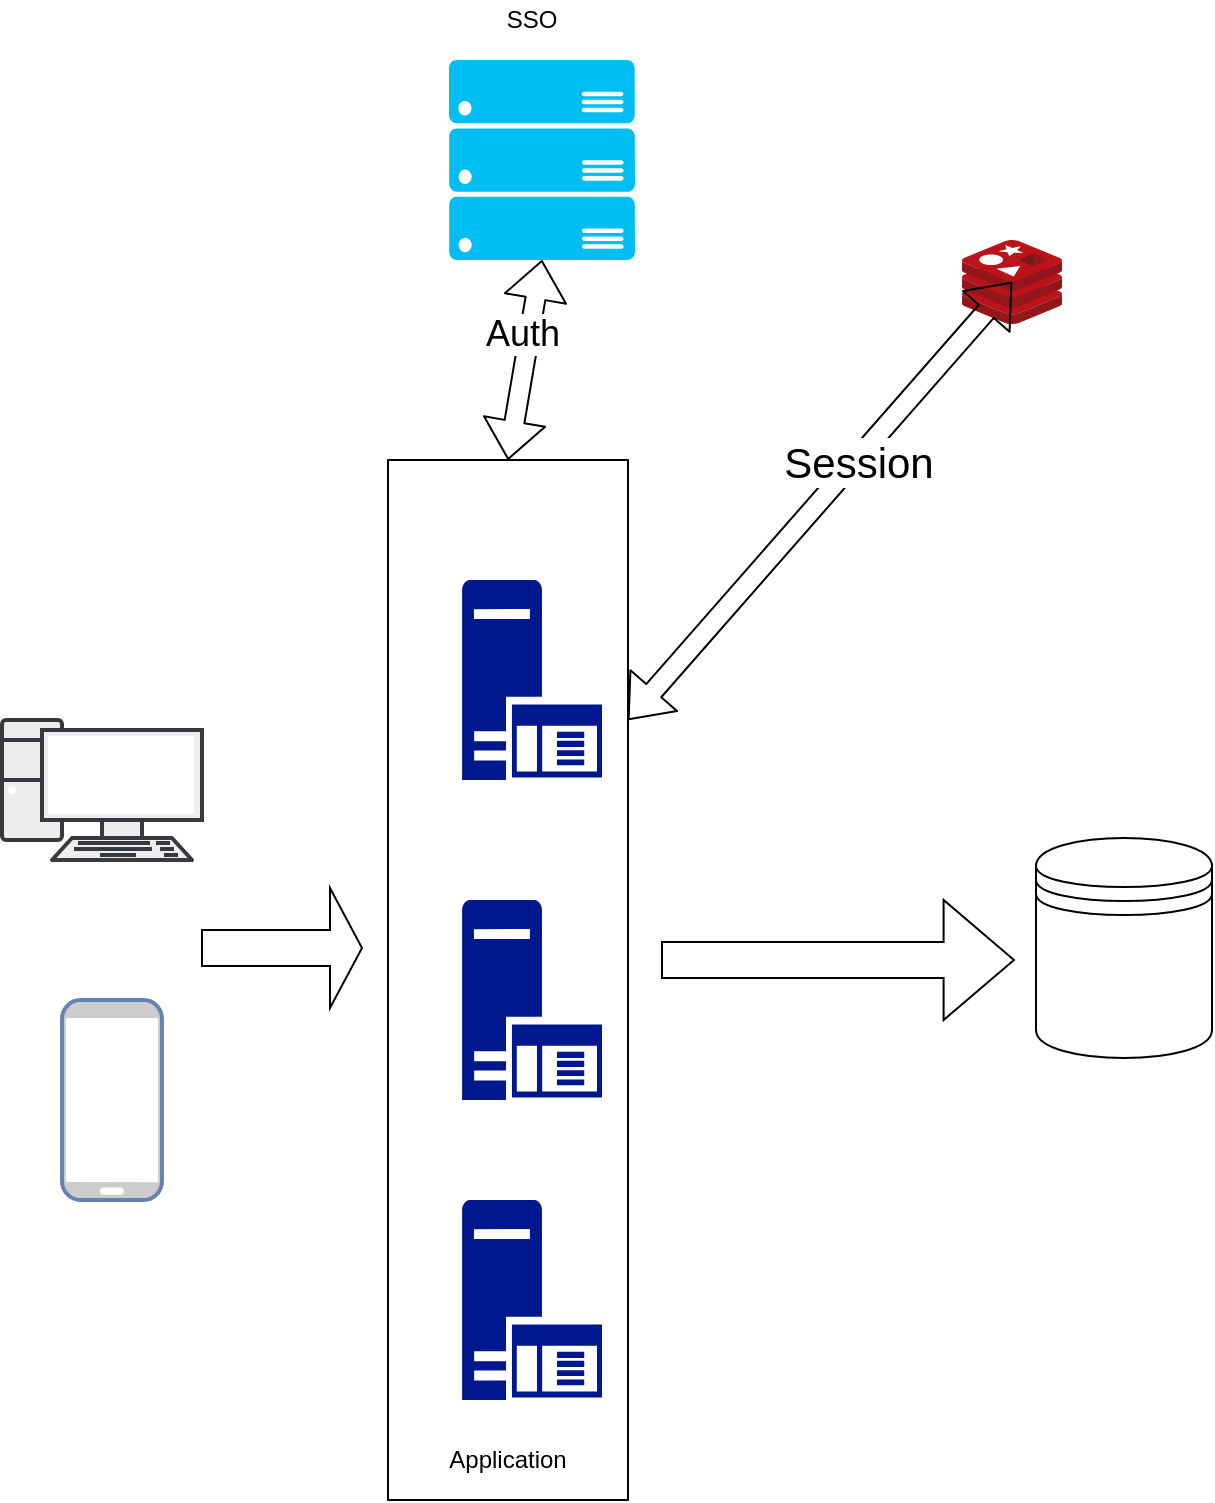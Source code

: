 <mxfile version="10.6.6" type="github"><diagram id="ZWoYe4gkFqTHHnjvujYn" name="ç¬¬ 1 é¡µ"><mxGraphModel dx="1394" dy="772" grid="1" gridSize="11" guides="1" tooltips="1" connect="1" arrows="1" fold="1" page="1" pageScale="1" pageWidth="827" pageHeight="1169" math="0" shadow="0"><root><mxCell id="0"/><mxCell id="1" parent="0"/><mxCell id="-pkW68b1qj5BoRK8Wv4L-8" value="" style="rounded=0;whiteSpace=wrap;html=1;" parent="1" vertex="1"><mxGeometry x="303" y="240" width="120" height="520" as="geometry"/></mxCell><mxCell id="-pkW68b1qj5BoRK8Wv4L-1" value="" style="verticalAlign=top;verticalLabelPosition=bottom;labelPosition=center;align=center;html=1;outlineConnect=0;fillColor=#eeeeee;strokeColor=#36393d;gradientDirection=north;strokeWidth=2;shape=mxgraph.networks.pc;" parent="1" vertex="1"><mxGeometry x="110" y="370" width="100" height="70" as="geometry"/></mxCell><mxCell id="-pkW68b1qj5BoRK8Wv4L-2" value="" style="fontColor=#0066CC;verticalAlign=top;verticalLabelPosition=bottom;labelPosition=center;align=center;html=1;outlineConnect=0;fillColor=#CCCCCC;strokeColor=#6881B3;gradientColor=none;gradientDirection=north;strokeWidth=2;shape=mxgraph.networks.mobile;" parent="1" vertex="1"><mxGeometry x="140" y="510" width="50" height="100" as="geometry"/></mxCell><mxCell id="-pkW68b1qj5BoRK8Wv4L-4" value="" style="shadow=0;dashed=0;html=1;strokeColor=none;labelPosition=center;verticalLabelPosition=bottom;verticalAlign=top;align=center;shape=mxgraph.mscae.enterprise.application_server;fillColor=#00188D;" parent="1" vertex="1"><mxGeometry x="340" y="300" width="70" height="100" as="geometry"/></mxCell><mxCell id="-pkW68b1qj5BoRK8Wv4L-6" value="" style="shadow=0;dashed=0;html=1;strokeColor=none;labelPosition=center;verticalLabelPosition=bottom;verticalAlign=top;align=center;shape=mxgraph.mscae.enterprise.application_server;fillColor=#00188D;" parent="1" vertex="1"><mxGeometry x="340" y="460" width="70" height="100" as="geometry"/></mxCell><mxCell id="-pkW68b1qj5BoRK8Wv4L-7" value="" style="shadow=0;dashed=0;html=1;strokeColor=none;labelPosition=center;verticalLabelPosition=bottom;verticalAlign=top;align=center;shape=mxgraph.mscae.enterprise.application_server;fillColor=#00188D;" parent="1" vertex="1"><mxGeometry x="340" y="610" width="70" height="100" as="geometry"/></mxCell><mxCell id="-pkW68b1qj5BoRK8Wv4L-11" value="" style="verticalLabelPosition=bottom;html=1;verticalAlign=top;align=center;strokeColor=none;fillColor=#00BEF2;shape=mxgraph.azure.server_rack;" parent="1" vertex="1"><mxGeometry x="333.5" y="40" width="93" height="100" as="geometry"/></mxCell><mxCell id="-pkW68b1qj5BoRK8Wv4L-12" value="Application" style="text;html=1;strokeColor=none;fillColor=none;align=center;verticalAlign=middle;whiteSpace=wrap;rounded=0;" parent="1" vertex="1"><mxGeometry x="343" y="730" width="40" height="20" as="geometry"/></mxCell><mxCell id="-pkW68b1qj5BoRK8Wv4L-13" value="SSO" style="text;html=1;strokeColor=none;fillColor=none;align=center;verticalAlign=middle;whiteSpace=wrap;rounded=0;" parent="1" vertex="1"><mxGeometry x="355" y="10" width="40" height="20" as="geometry"/></mxCell><mxCell id="-pkW68b1qj5BoRK8Wv4L-16" value="" style="shape=datastore;whiteSpace=wrap;html=1;" parent="1" vertex="1"><mxGeometry x="627" y="429" width="88" height="110" as="geometry"/></mxCell><mxCell id="-pkW68b1qj5BoRK8Wv4L-17" value="" style="aspect=fixed;html=1;perimeter=none;align=center;shadow=0;dashed=0;image;fontSize=12;image=img/lib/mscae/Cache_Redis_Product.svg;" parent="1" vertex="1"><mxGeometry x="590" y="130" width="50" height="42" as="geometry"/></mxCell><mxCell id="-pkW68b1qj5BoRK8Wv4L-18" value="" style="shape=flexArrow;endArrow=classic;startArrow=classic;html=1;exitX=1;exitY=0.25;exitDx=0;exitDy=0;" parent="1" source="-pkW68b1qj5BoRK8Wv4L-8" target="-pkW68b1qj5BoRK8Wv4L-17" edge="1"><mxGeometry width="50" height="50" relative="1" as="geometry"><mxPoint x="490" y="250" as="sourcePoint"/><mxPoint x="540" y="200" as="targetPoint"/></mxGeometry></mxCell><mxCell id="-pkW68b1qj5BoRK8Wv4L-19" value="&lt;font style=&quot;font-size: 21px&quot;&gt;Session&lt;/font&gt;" style="text;html=1;resizable=0;points=[];align=center;verticalAlign=middle;labelBackgroundColor=#ffffff;" parent="-pkW68b1qj5BoRK8Wv4L-18" vertex="1" connectable="0"><mxGeometry x="0.187" y="-1" relative="1" as="geometry"><mxPoint as="offset"/></mxGeometry></mxCell><mxCell id="-pkW68b1qj5BoRK8Wv4L-20" value="" style="shape=flexArrow;endArrow=classic;startArrow=classic;html=1;exitX=0.5;exitY=0;exitDx=0;exitDy=0;entryX=0.5;entryY=1;entryDx=0;entryDy=0;entryPerimeter=0;" parent="1" source="-pkW68b1qj5BoRK8Wv4L-8" target="-pkW68b1qj5BoRK8Wv4L-11" edge="1"><mxGeometry width="50" height="50" relative="1" as="geometry"><mxPoint x="264" y="226" as="sourcePoint"/><mxPoint x="314" y="176" as="targetPoint"/></mxGeometry></mxCell><mxCell id="-pkW68b1qj5BoRK8Wv4L-21" value="Auth&lt;br style=&quot;font-size: 18px;&quot;&gt;" style="text;html=1;resizable=0;points=[];align=center;verticalAlign=middle;labelBackgroundColor=#ffffff;fontSize=18;" parent="-pkW68b1qj5BoRK8Wv4L-20" vertex="1" connectable="0"><mxGeometry x="0.248" y="4" relative="1" as="geometry"><mxPoint as="offset"/></mxGeometry></mxCell><mxCell id="-pkW68b1qj5BoRK8Wv4L-22" value="" style="shape=singleArrow;whiteSpace=wrap;html=1;fontSize=18;" parent="1" vertex="1"><mxGeometry x="440" y="460" width="176" height="60" as="geometry"/></mxCell><mxCell id="-pkW68b1qj5BoRK8Wv4L-23" value="" style="shape=singleArrow;whiteSpace=wrap;html=1;fontSize=18;" parent="1" vertex="1"><mxGeometry x="210" y="454" width="80" height="60" as="geometry"/></mxCell></root></mxGraphModel></diagram></mxfile>